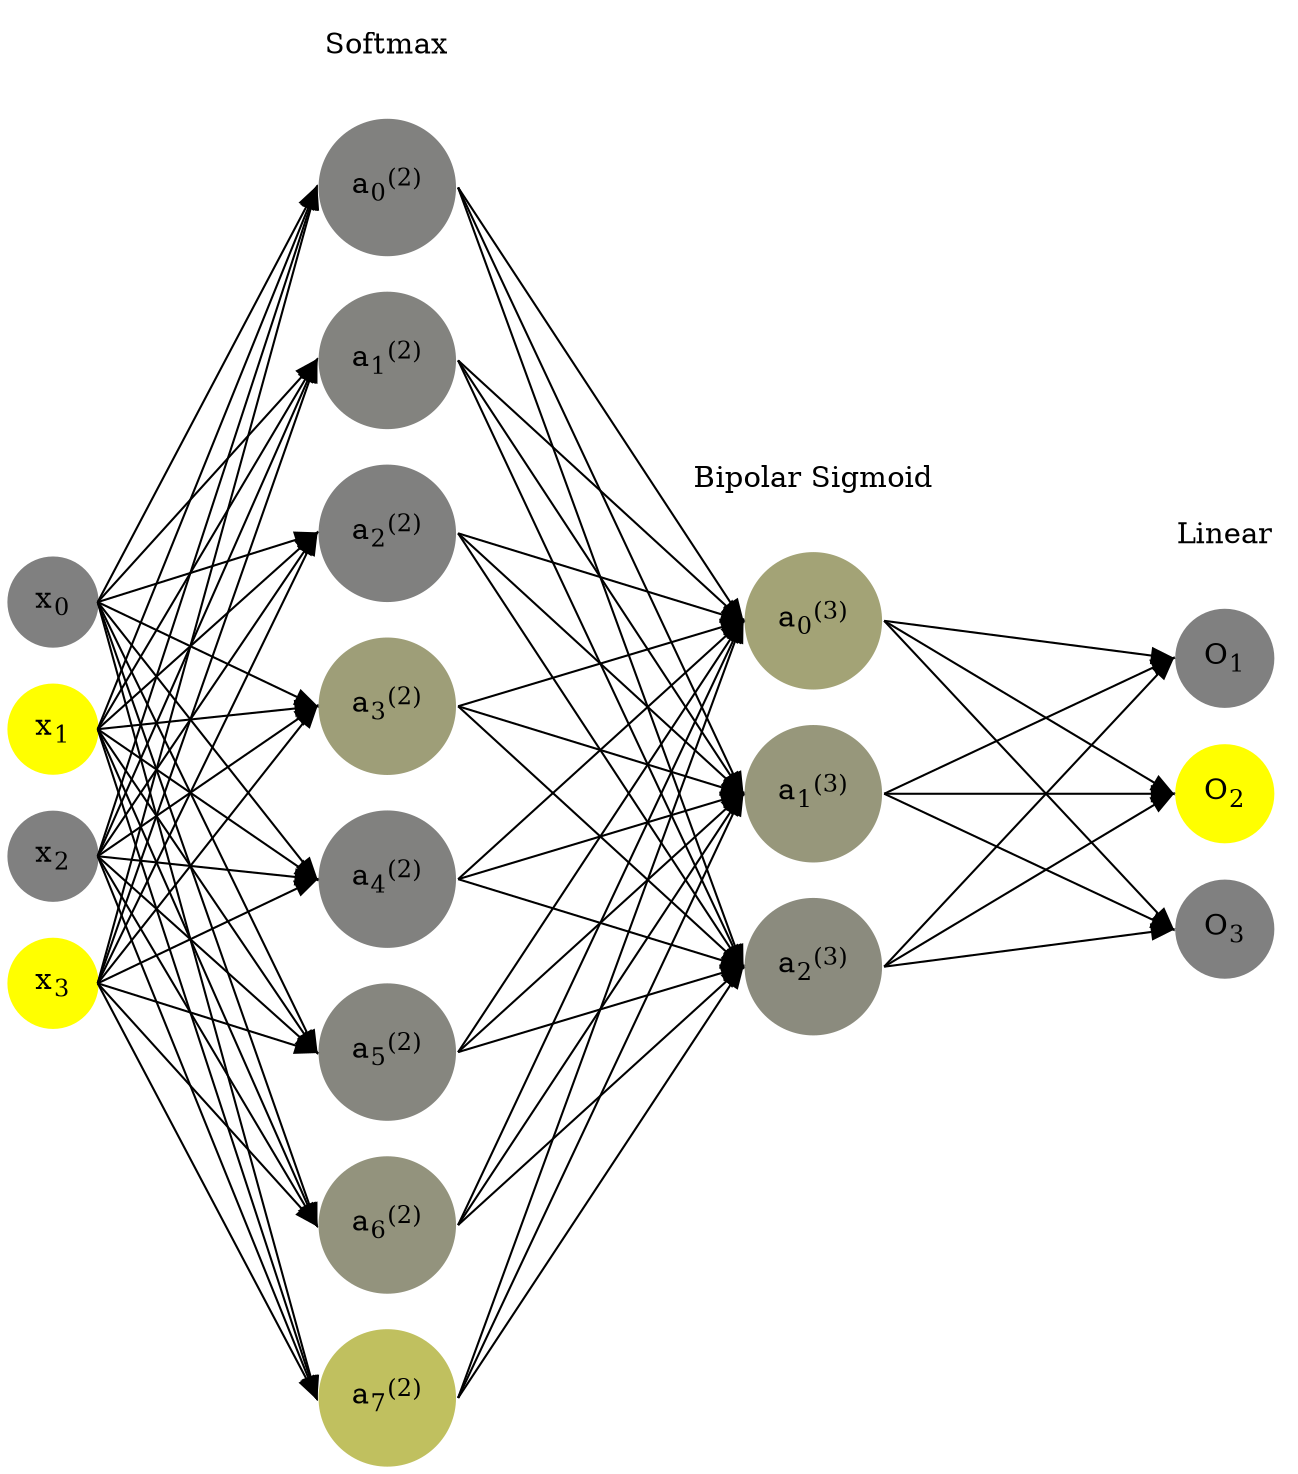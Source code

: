 digraph G {
	rankdir = LR;
	splines=false;
	edge[style=invis];
	ranksep= 1.4;
	{
	node [shape=circle, color="0.1667, 0.0, 0.5", style=filled, fillcolor="0.1667, 0.0, 0.5"];
	x0 [label=<x<sub>0</sub>>];
	}
	{
	node [shape=circle, color="0.1667, 1.0, 1.0", style=filled, fillcolor="0.1667, 1.0, 1.0"];
	x1 [label=<x<sub>1</sub>>];
	}
	{
	node [shape=circle, color="0.1667, 0.0, 0.5", style=filled, fillcolor="0.1667, 0.0, 0.5"];
	x2 [label=<x<sub>2</sub>>];
	}
	{
	node [shape=circle, color="0.1667, 1.0, 1.0", style=filled, fillcolor="0.1667, 1.0, 1.0"];
	x3 [label=<x<sub>3</sub>>];
	}
	{
	node [shape=circle, color="0.1667, 0.010113, 0.505056", style=filled, fillcolor="0.1667, 0.010113, 0.505056"];
	a02 [label=<a<sub>0</sub><sup>(2)</sup>>];
	}
	{
	node [shape=circle, color="0.1667, 0.025572, 0.512786", style=filled, fillcolor="0.1667, 0.025572, 0.512786"];
	a12 [label=<a<sub>1</sub><sup>(2)</sup>>];
	}
	{
	node [shape=circle, color="0.1667, 0.003080, 0.501540", style=filled, fillcolor="0.1667, 0.003080, 0.501540"];
	a22 [label=<a<sub>2</sub><sup>(2)</sup>>];
	}
	{
	node [shape=circle, color="0.1667, 0.238489, 0.619244", style=filled, fillcolor="0.1667, 0.238489, 0.619244"];
	a32 [label=<a<sub>3</sub><sup>(2)</sup>>];
	}
	{
	node [shape=circle, color="0.1667, 0.010449, 0.505225", style=filled, fillcolor="0.1667, 0.010449, 0.505225"];
	a42 [label=<a<sub>4</sub><sup>(2)</sup>>];
	}
	{
	node [shape=circle, color="0.1667, 0.054331, 0.527165", style=filled, fillcolor="0.1667, 0.054331, 0.527165"];
	a52 [label=<a<sub>5</sub><sup>(2)</sup>>];
	}
	{
	node [shape=circle, color="0.1667, 0.152034, 0.576017", style=filled, fillcolor="0.1667, 0.152034, 0.576017"];
	a62 [label=<a<sub>6</sub><sup>(2)</sup>>];
	}
	{
	node [shape=circle, color="0.1667, 0.505933, 0.752966", style=filled, fillcolor="0.1667, 0.505933, 0.752966"];
	a72 [label=<a<sub>7</sub><sup>(2)</sup>>];
	}
	{
	node [shape=circle, color="0.1667, 0.278907, 0.639453", style=filled, fillcolor="0.1667, 0.278907, 0.639453"];
	a03 [label=<a<sub>0</sub><sup>(3)</sup>>];
	}
	{
	node [shape=circle, color="0.1667, 0.185287, 0.592644", style=filled, fillcolor="0.1667, 0.185287, 0.592644"];
	a13 [label=<a<sub>1</sub><sup>(3)</sup>>];
	}
	{
	node [shape=circle, color="0.1667, 0.091188, 0.545594", style=filled, fillcolor="0.1667, 0.091188, 0.545594"];
	a23 [label=<a<sub>2</sub><sup>(3)</sup>>];
	}
	{
	node [shape=circle, color="0.1667, 0.0, 0.5", style=filled, fillcolor="0.1667, 0.0, 0.5"];
	O1 [label=<O<sub>1</sub>>];
	}
	{
	node [shape=circle, color="0.1667, 1.0, 1.0", style=filled, fillcolor="0.1667, 1.0, 1.0"];
	O2 [label=<O<sub>2</sub>>];
	}
	{
	node [shape=circle, color="0.1667, 0.0, 0.5", style=filled, fillcolor="0.1667, 0.0, 0.5"];
	O3 [label=<O<sub>3</sub>>];
	}
	{
	rank=same;
	x0->x1->x2->x3;
	}
	{
	rank=same;
	a02->a12->a22->a32->a42->a52->a62->a72;
	}
	{
	rank=same;
	a03->a13->a23;
	}
	{
	rank=same;
	O1->O2->O3;
	}
	l1 [shape=plaintext,label="Softmax"];
	l1->a02;
	{rank=same; l1;a02};
	l2 [shape=plaintext,label="Bipolar Sigmoid"];
	l2->a03;
	{rank=same; l2;a03};
	l3 [shape=plaintext,label="Linear"];
	l3->O1;
	{rank=same; l3;O1};
edge[style=solid, tailport=e, headport=w];
	{x0;x1;x2;x3} -> {a02;a12;a22;a32;a42;a52;a62;a72};
	{a02;a12;a22;a32;a42;a52;a62;a72} -> {a03;a13;a23};
	{a03;a13;a23} -> {O1,O2,O3};
}